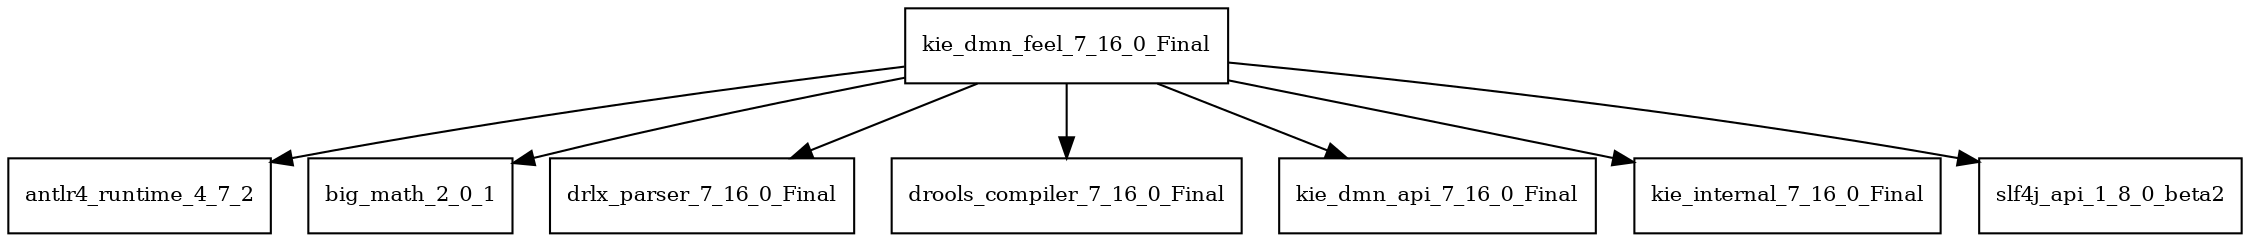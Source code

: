 digraph kie_dmn_feel_7_16_0_Final_dependencies {
  node [shape = box, fontsize=10.0];
  kie_dmn_feel_7_16_0_Final -> antlr4_runtime_4_7_2;
  kie_dmn_feel_7_16_0_Final -> big_math_2_0_1;
  kie_dmn_feel_7_16_0_Final -> drlx_parser_7_16_0_Final;
  kie_dmn_feel_7_16_0_Final -> drools_compiler_7_16_0_Final;
  kie_dmn_feel_7_16_0_Final -> kie_dmn_api_7_16_0_Final;
  kie_dmn_feel_7_16_0_Final -> kie_internal_7_16_0_Final;
  kie_dmn_feel_7_16_0_Final -> slf4j_api_1_8_0_beta2;
}
